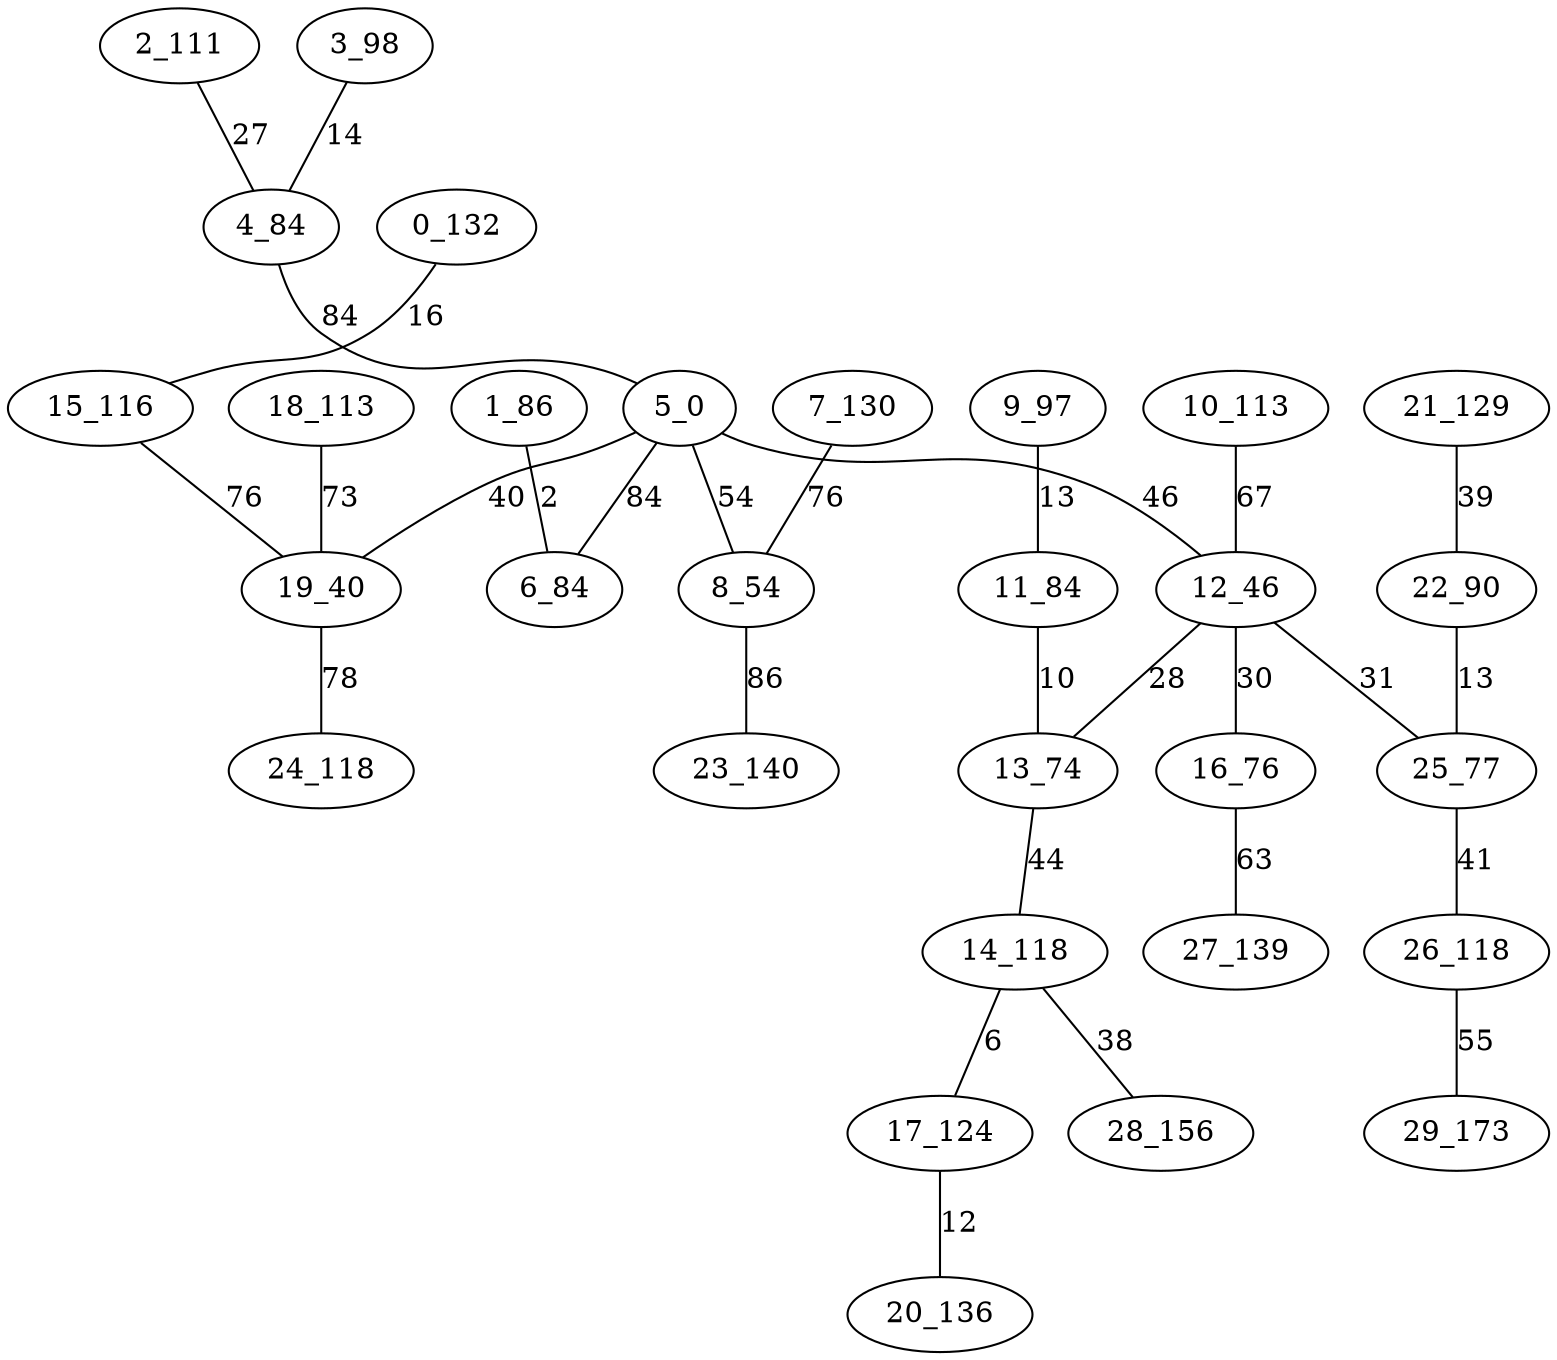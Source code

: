 graph abstract {
  0 [label="0_132"];
  1 [label="1_86"];
  2 [label="2_111"];
  3 [label="3_98"];
  4 [label="4_84"];
  5 [label="5_0"];
  6 [label="6_84"];
  7 [label="7_130"];
  8 [label="8_54"];
  9 [label="9_97"];
  10 [label="10_113"];
  11 [label="11_84"];
  12 [label="12_46"];
  13 [label="13_74"];
  14 [label="14_118"];
  15 [label="15_116"];
  16 [label="16_76"];
  17 [label="17_124"];
  18 [label="18_113"];
  19 [label="19_40"];
  20 [label="20_136"];
  21 [label="21_129"];
  22 [label="22_90"];
  23 [label="23_140"];
  24 [label="24_118"];
  25 [label="25_77"];
  26 [label="26_118"];
  27 [label="27_139"];
  28 [label="28_156"];
  29 [label="29_173"];
  0 -- 15 [label="16"];
  1 -- 6 [label="2"];
  2 -- 4 [label="27"];
  3 -- 4 [label="14"];
  4 -- 5 [label="84"];
  5 -- 12 [label="46"];
  5 -- 8 [label="54"];
  5 -- 6 [label="84"];
  5 -- 19 [label="40"];
  7 -- 8 [label="76"];
  8 -- 23 [label="86"];
  9 -- 11 [label="13"];
  10 -- 12 [label="67"];
  11 -- 13 [label="10"];
  12 -- 16 [label="30"];
  12 -- 25 [label="31"];
  12 -- 13 [label="28"];
  13 -- 14 [label="44"];
  14 -- 17 [label="6"];
  14 -- 28 [label="38"];
  15 -- 19 [label="76"];
  16 -- 27 [label="63"];
  17 -- 20 [label="12"];
  18 -- 19 [label="73"];
  19 -- 24 [label="78"];
  21 -- 22 [label="39"];
  22 -- 25 [label="13"];
  25 -- 26 [label="41"];
  26 -- 29 [label="55"];
}